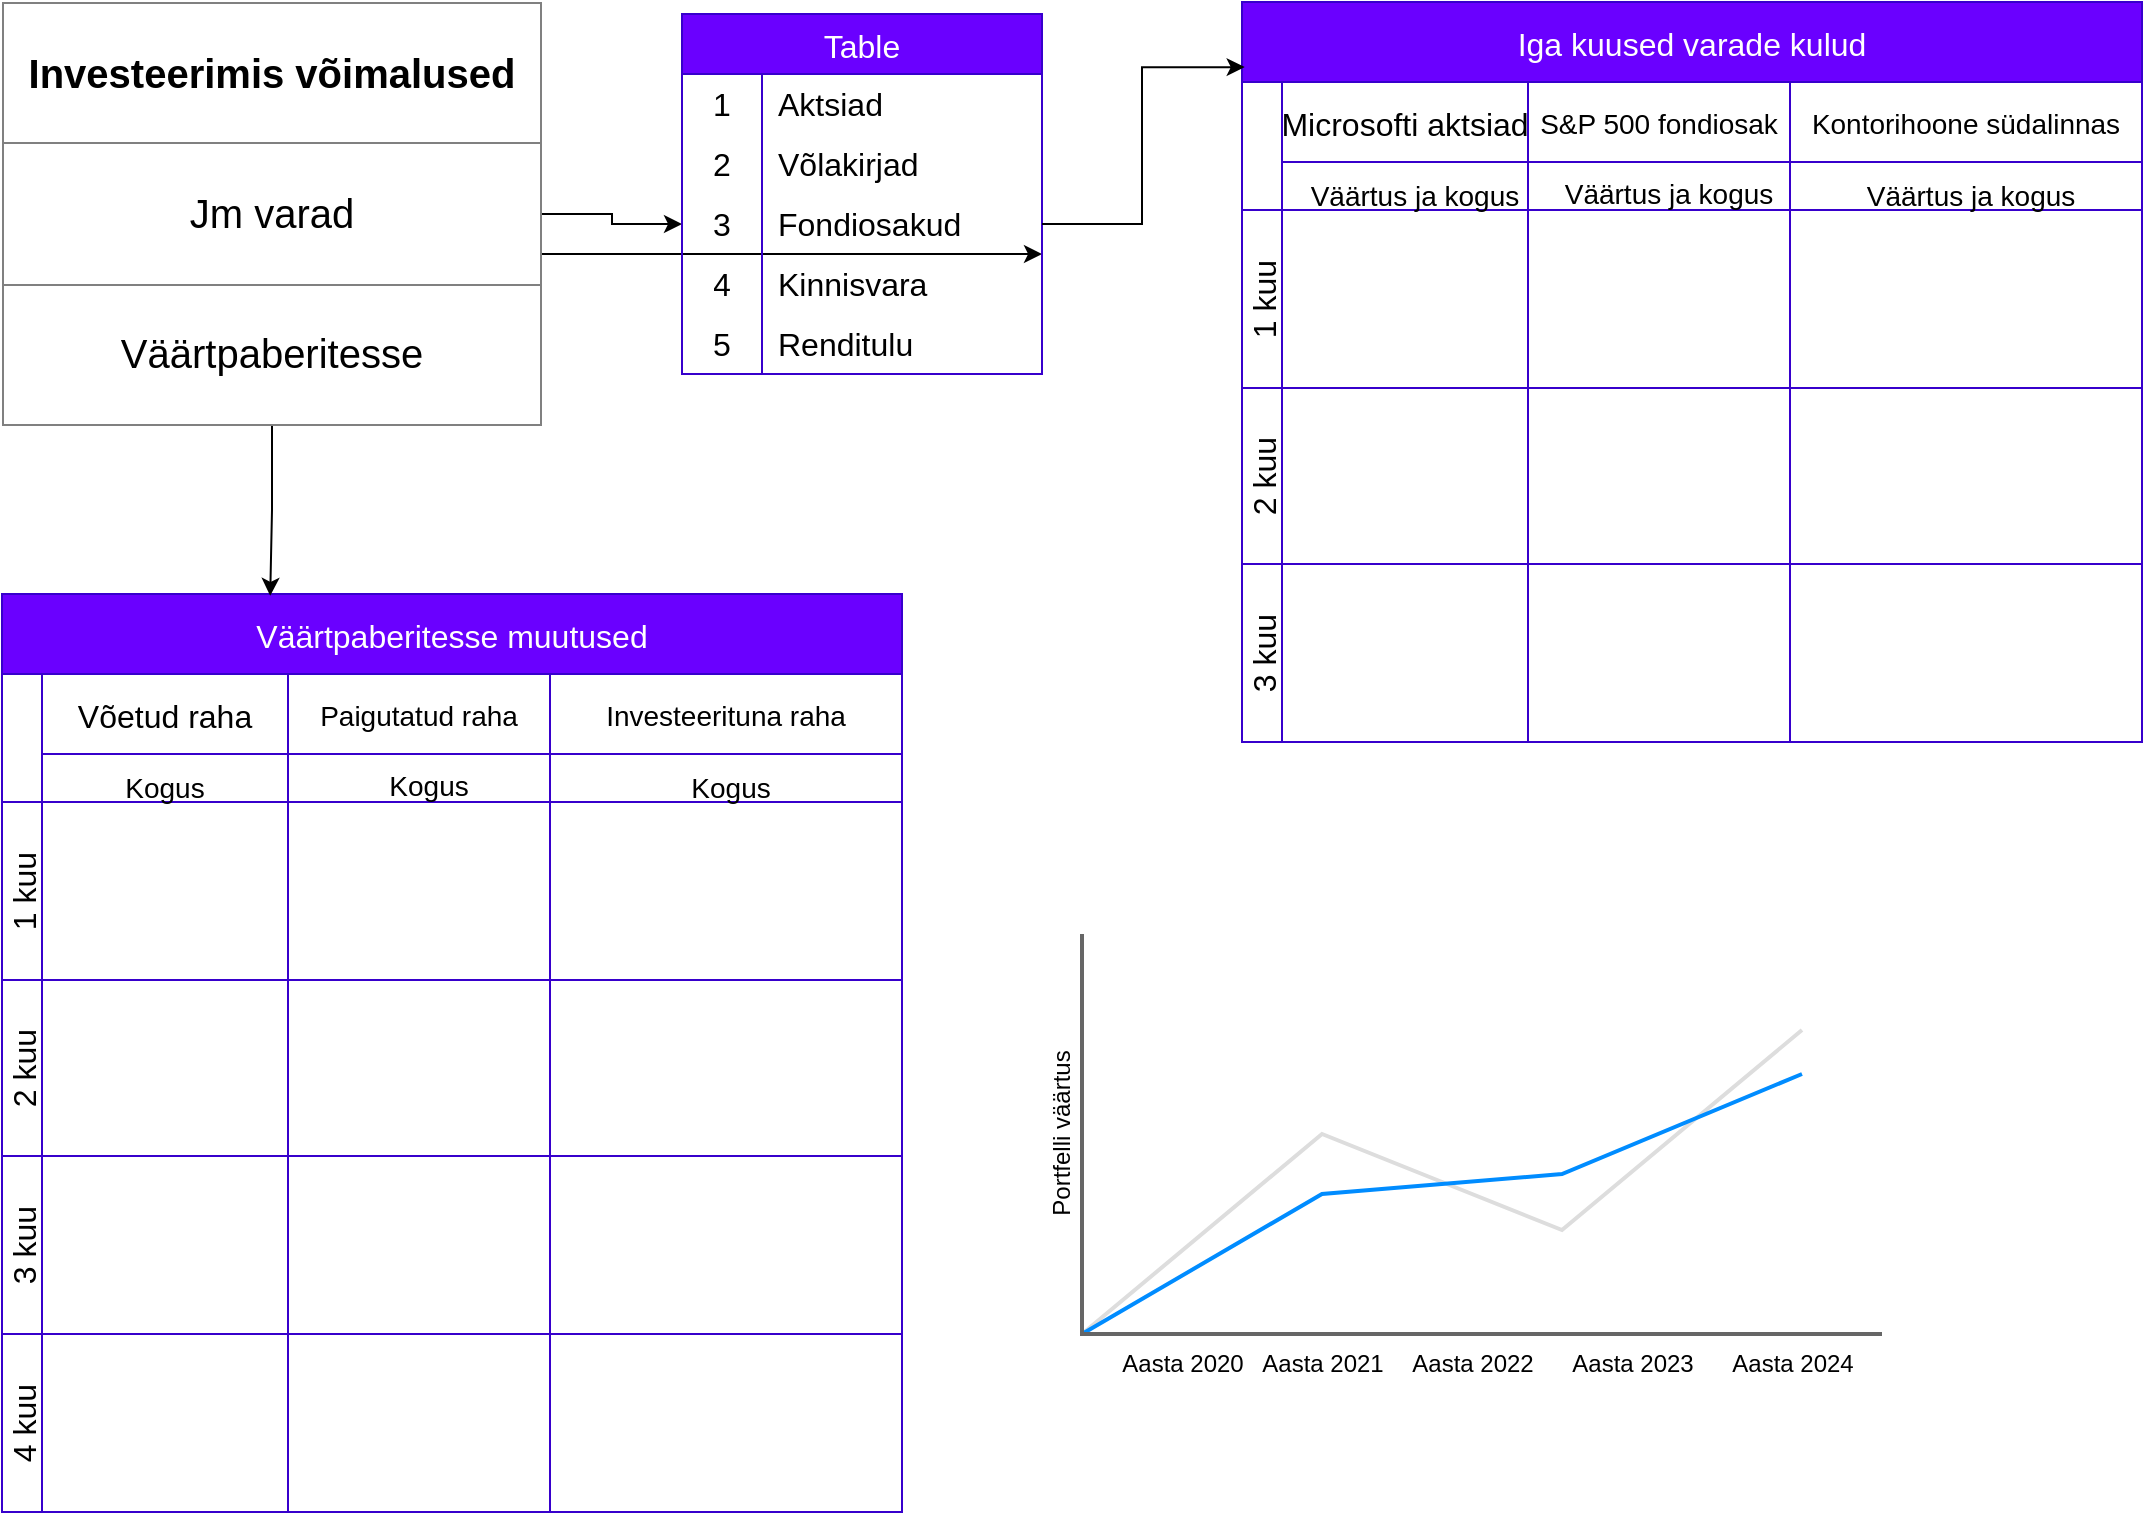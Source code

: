 <mxfile version="28.2.5">
  <diagram name="Leht-1" id="O5IGBOJLT5aCZonxw6p2">
    <mxGraphModel dx="1303" dy="823" grid="1" gridSize="10" guides="1" tooltips="1" connect="1" arrows="1" fold="1" page="1" pageScale="1" pageWidth="827" pageHeight="1169" math="0" shadow="0">
      <root>
        <mxCell id="0" />
        <mxCell id="1" parent="0" />
        <mxCell id="ILtdrP85_5-fsnCXG0Ax-25" value="&lt;div&gt;&lt;br&gt;&lt;/div&gt;" style="text;html=1;align=center;verticalAlign=middle;resizable=0;points=[];autosize=1;strokeColor=none;fillColor=none;" parent="1" vertex="1">
          <mxGeometry x="280" y="348" width="20" height="30" as="geometry" />
        </mxCell>
        <mxCell id="ILtdrP85_5-fsnCXG0Ax-199" value="" style="edgeStyle=orthogonalEdgeStyle;rounded=0;orthogonalLoop=1;jettySize=auto;html=1;" parent="1" source="ILtdrP85_5-fsnCXG0Ax-99" target="ILtdrP85_5-fsnCXG0Ax-198" edge="1">
          <mxGeometry relative="1" as="geometry" />
        </mxCell>
        <mxCell id="ILtdrP85_5-fsnCXG0Ax-224" style="edgeStyle=orthogonalEdgeStyle;rounded=0;orthogonalLoop=1;jettySize=auto;html=1;exitX=1;exitY=0.5;exitDx=0;exitDy=0;" parent="1" source="ILtdrP85_5-fsnCXG0Ax-99" target="ILtdrP85_5-fsnCXG0Ax-141" edge="1">
          <mxGeometry relative="1" as="geometry" />
        </mxCell>
        <mxCell id="ILtdrP85_5-fsnCXG0Ax-99" value="&lt;table border=&quot;1&quot; width=&quot;100%&quot; height=&quot;100%&quot; cellpadding=&quot;4&quot; style=&quot;width:100%;height:100%;border-collapse:collapse;&quot;&gt;&lt;tbody&gt;&lt;tr&gt;&lt;th align=&quot;center&quot;&gt;&lt;font style=&quot;font-size: 20px;&quot;&gt;Investeerimis võimalused&lt;/font&gt;&lt;/th&gt;&lt;/tr&gt;&lt;tr&gt;&lt;td align=&quot;center&quot;&gt;&lt;font style=&quot;font-size: 20px;&quot;&gt;Jm varad&lt;/font&gt;&lt;/td&gt;&lt;/tr&gt;&lt;tr&gt;&lt;td align=&quot;center&quot;&gt;&lt;span style=&quot;font-size: 20px;&quot;&gt;Väärtpaberitesse&lt;/span&gt;&lt;/td&gt;&lt;/tr&gt;&lt;/tbody&gt;&lt;/table&gt;" style="text;html=1;whiteSpace=wrap;strokeColor=none;fillColor=none;overflow=fill;" parent="1" vertex="1">
          <mxGeometry x="60" y="74" width="270" height="212" as="geometry" />
        </mxCell>
        <mxCell id="ILtdrP85_5-fsnCXG0Ax-116" value="Table" style="shape=table;startSize=30;container=1;collapsible=0;childLayout=tableLayout;fixedRows=1;rowLines=0;fontStyle=0;strokeColor=#3700CC;fontSize=16;fillColor=#6a00ff;fontColor=#ffffff;" parent="1" vertex="1">
          <mxGeometry x="400" y="80" width="180" height="180" as="geometry" />
        </mxCell>
        <mxCell id="ILtdrP85_5-fsnCXG0Ax-117" value="" style="shape=tableRow;horizontal=0;startSize=0;swimlaneHead=0;swimlaneBody=0;top=0;left=0;bottom=0;right=0;collapsible=0;dropTarget=0;fillColor=none;points=[[0,0.5],[1,0.5]];portConstraint=eastwest;strokeColor=inherit;fontSize=16;" parent="ILtdrP85_5-fsnCXG0Ax-116" vertex="1">
          <mxGeometry y="30" width="180" height="30" as="geometry" />
        </mxCell>
        <mxCell id="ILtdrP85_5-fsnCXG0Ax-118" value="1" style="shape=partialRectangle;html=1;whiteSpace=wrap;connectable=0;fillColor=none;top=0;left=0;bottom=0;right=0;overflow=hidden;pointerEvents=1;strokeColor=inherit;fontSize=16;" parent="ILtdrP85_5-fsnCXG0Ax-117" vertex="1">
          <mxGeometry width="40" height="30" as="geometry">
            <mxRectangle width="40" height="30" as="alternateBounds" />
          </mxGeometry>
        </mxCell>
        <mxCell id="ILtdrP85_5-fsnCXG0Ax-119" value="&lt;span style=&quot;text-align: center;&quot;&gt;Aktsiad&lt;/span&gt;" style="shape=partialRectangle;html=1;whiteSpace=wrap;connectable=0;fillColor=none;top=0;left=0;bottom=0;right=0;align=left;spacingLeft=6;overflow=hidden;strokeColor=inherit;fontSize=16;" parent="ILtdrP85_5-fsnCXG0Ax-117" vertex="1">
          <mxGeometry x="40" width="140" height="30" as="geometry">
            <mxRectangle width="140" height="30" as="alternateBounds" />
          </mxGeometry>
        </mxCell>
        <mxCell id="ILtdrP85_5-fsnCXG0Ax-120" value="" style="shape=tableRow;horizontal=0;startSize=0;swimlaneHead=0;swimlaneBody=0;top=0;left=0;bottom=0;right=0;collapsible=0;dropTarget=0;fillColor=none;points=[[0,0.5],[1,0.5]];portConstraint=eastwest;strokeColor=inherit;fontSize=16;" parent="ILtdrP85_5-fsnCXG0Ax-116" vertex="1">
          <mxGeometry y="60" width="180" height="30" as="geometry" />
        </mxCell>
        <mxCell id="ILtdrP85_5-fsnCXG0Ax-121" value="2" style="shape=partialRectangle;html=1;whiteSpace=wrap;connectable=0;fillColor=none;top=0;left=0;bottom=0;right=0;overflow=hidden;strokeColor=inherit;fontSize=16;" parent="ILtdrP85_5-fsnCXG0Ax-120" vertex="1">
          <mxGeometry width="40" height="30" as="geometry">
            <mxRectangle width="40" height="30" as="alternateBounds" />
          </mxGeometry>
        </mxCell>
        <mxCell id="ILtdrP85_5-fsnCXG0Ax-122" value="&lt;span style=&quot;text-align: center;&quot;&gt;Võlakirjad&lt;/span&gt;" style="shape=partialRectangle;html=1;whiteSpace=wrap;connectable=0;fillColor=none;top=0;left=0;bottom=0;right=0;align=left;spacingLeft=6;overflow=hidden;strokeColor=inherit;fontSize=16;" parent="ILtdrP85_5-fsnCXG0Ax-120" vertex="1">
          <mxGeometry x="40" width="140" height="30" as="geometry">
            <mxRectangle width="140" height="30" as="alternateBounds" />
          </mxGeometry>
        </mxCell>
        <mxCell id="ILtdrP85_5-fsnCXG0Ax-141" value="" style="shape=tableRow;horizontal=0;startSize=0;swimlaneHead=0;swimlaneBody=0;top=0;left=0;bottom=0;right=0;collapsible=0;dropTarget=0;fillColor=none;points=[[0,0.5],[1,0.5]];portConstraint=eastwest;strokeColor=inherit;fontSize=16;" parent="ILtdrP85_5-fsnCXG0Ax-116" vertex="1">
          <mxGeometry y="90" width="180" height="30" as="geometry" />
        </mxCell>
        <mxCell id="ILtdrP85_5-fsnCXG0Ax-142" value="3" style="shape=partialRectangle;html=1;whiteSpace=wrap;connectable=0;fillColor=none;top=0;left=0;bottom=0;right=0;overflow=hidden;strokeColor=inherit;fontSize=16;" parent="ILtdrP85_5-fsnCXG0Ax-141" vertex="1">
          <mxGeometry width="40" height="30" as="geometry">
            <mxRectangle width="40" height="30" as="alternateBounds" />
          </mxGeometry>
        </mxCell>
        <mxCell id="ILtdrP85_5-fsnCXG0Ax-143" value="&lt;span style=&quot;text-align: center;&quot;&gt;Fondiosakud&lt;/span&gt;" style="shape=partialRectangle;html=1;whiteSpace=wrap;connectable=0;fillColor=none;top=0;left=0;bottom=0;right=0;align=left;spacingLeft=6;overflow=hidden;strokeColor=inherit;fontSize=16;" parent="ILtdrP85_5-fsnCXG0Ax-141" vertex="1">
          <mxGeometry x="40" width="140" height="30" as="geometry">
            <mxRectangle width="140" height="30" as="alternateBounds" />
          </mxGeometry>
        </mxCell>
        <mxCell id="ILtdrP85_5-fsnCXG0Ax-144" value="" style="shape=tableRow;horizontal=0;startSize=0;swimlaneHead=0;swimlaneBody=0;top=0;left=0;bottom=0;right=0;collapsible=0;dropTarget=0;fillColor=none;points=[[0,0.5],[1,0.5]];portConstraint=eastwest;strokeColor=inherit;fontSize=16;" parent="ILtdrP85_5-fsnCXG0Ax-116" vertex="1">
          <mxGeometry y="120" width="180" height="30" as="geometry" />
        </mxCell>
        <mxCell id="ILtdrP85_5-fsnCXG0Ax-145" value="4" style="shape=partialRectangle;html=1;whiteSpace=wrap;connectable=0;fillColor=none;top=0;left=0;bottom=0;right=0;overflow=hidden;strokeColor=inherit;fontSize=16;" parent="ILtdrP85_5-fsnCXG0Ax-144" vertex="1">
          <mxGeometry width="40" height="30" as="geometry">
            <mxRectangle width="40" height="30" as="alternateBounds" />
          </mxGeometry>
        </mxCell>
        <mxCell id="ILtdrP85_5-fsnCXG0Ax-146" value="&lt;span style=&quot;text-align: center;&quot;&gt;Kinnisvara&lt;/span&gt;" style="shape=partialRectangle;html=1;whiteSpace=wrap;connectable=0;fillColor=none;top=0;left=0;bottom=0;right=0;align=left;spacingLeft=6;overflow=hidden;strokeColor=inherit;fontSize=16;" parent="ILtdrP85_5-fsnCXG0Ax-144" vertex="1">
          <mxGeometry x="40" width="140" height="30" as="geometry">
            <mxRectangle width="140" height="30" as="alternateBounds" />
          </mxGeometry>
        </mxCell>
        <mxCell id="ILtdrP85_5-fsnCXG0Ax-198" value="" style="shape=singleArrow;whiteSpace=wrap;html=1;arrowWidth=0.4;arrowSize=0.4;" parent="ILtdrP85_5-fsnCXG0Ax-144" vertex="1">
          <mxGeometry x="180" height="30" as="geometry">
            <mxRectangle width="NaN" height="30" as="alternateBounds" />
          </mxGeometry>
        </mxCell>
        <mxCell id="ILtdrP85_5-fsnCXG0Ax-123" value="" style="shape=tableRow;horizontal=0;startSize=0;swimlaneHead=0;swimlaneBody=0;top=0;left=0;bottom=0;right=0;collapsible=0;dropTarget=0;fillColor=none;points=[[0,0.5],[1,0.5]];portConstraint=eastwest;strokeColor=inherit;fontSize=16;" parent="ILtdrP85_5-fsnCXG0Ax-116" vertex="1">
          <mxGeometry y="150" width="180" height="30" as="geometry" />
        </mxCell>
        <mxCell id="ILtdrP85_5-fsnCXG0Ax-124" value="5" style="shape=partialRectangle;html=1;whiteSpace=wrap;connectable=0;fillColor=none;top=0;left=0;bottom=0;right=0;overflow=hidden;strokeColor=inherit;fontSize=16;" parent="ILtdrP85_5-fsnCXG0Ax-123" vertex="1">
          <mxGeometry width="40" height="30" as="geometry">
            <mxRectangle width="40" height="30" as="alternateBounds" />
          </mxGeometry>
        </mxCell>
        <mxCell id="ILtdrP85_5-fsnCXG0Ax-125" value="&lt;span style=&quot;text-align: center;&quot;&gt;Renditulu&lt;/span&gt;" style="shape=partialRectangle;html=1;whiteSpace=wrap;connectable=0;fillColor=none;top=0;left=0;bottom=0;right=0;align=left;spacingLeft=6;overflow=hidden;strokeColor=inherit;fontSize=16;" parent="ILtdrP85_5-fsnCXG0Ax-123" vertex="1">
          <mxGeometry x="40" width="140" height="30" as="geometry">
            <mxRectangle width="140" height="30" as="alternateBounds" />
          </mxGeometry>
        </mxCell>
        <mxCell id="ILtdrP85_5-fsnCXG0Ax-174" value="Iga kuused varade kulud" style="shape=table;childLayout=tableLayout;startSize=40;collapsible=0;recursiveResize=0;expand=0;fontSize=16;fillColor=#6a00ff;fontColor=#ffffff;strokeColor=#3700CC;" parent="1" vertex="1">
          <mxGeometry x="680" y="74" width="450" height="370" as="geometry" />
        </mxCell>
        <mxCell id="ILtdrP85_5-fsnCXG0Ax-175" value="" style="shape=tableRow;horizontal=0;swimlaneHead=0;swimlaneBody=0;top=0;left=0;strokeColor=inherit;bottom=0;right=0;dropTarget=0;fontStyle=0;fillColor=none;points=[[0,0.5],[1,0.5]];portConstraint=eastwest;startSize=20;collapsible=0;recursiveResize=0;expand=0;fontSize=16;" parent="ILtdrP85_5-fsnCXG0Ax-174" vertex="1">
          <mxGeometry y="40" width="450" height="64" as="geometry" />
        </mxCell>
        <mxCell id="ILtdrP85_5-fsnCXG0Ax-176" value="Microsofti aktsiad" style="swimlane;swimlaneHead=0;swimlaneBody=0;fontStyle=0;strokeColor=inherit;connectable=0;fillColor=none;startSize=40;collapsible=0;recursiveResize=0;expand=0;fontSize=16;" parent="ILtdrP85_5-fsnCXG0Ax-175" vertex="1">
          <mxGeometry x="20" width="123" height="64" as="geometry">
            <mxRectangle width="123" height="64" as="alternateBounds" />
          </mxGeometry>
        </mxCell>
        <mxCell id="ILtdrP85_5-fsnCXG0Ax-67" value="&lt;font style=&quot;font-size: 14px;&quot;&gt;Väärtus ja kogus&lt;/font&gt;" style="shape=partialRectangle;html=1;whiteSpace=wrap;connectable=0;strokeColor=inherit;overflow=hidden;fillColor=none;top=0;left=0;bottom=0;right=0;pointerEvents=1;fontSize=16;" parent="ILtdrP85_5-fsnCXG0Ax-176" vertex="1">
          <mxGeometry x="5" y="30" width="123" height="51" as="geometry">
            <mxRectangle width="123" height="133" as="alternateBounds" />
          </mxGeometry>
        </mxCell>
        <mxCell id="ILtdrP85_5-fsnCXG0Ax-177" value="S&amp;P 500 fondiosak" style="swimlane;swimlaneHead=0;swimlaneBody=0;fontStyle=0;strokeColor=inherit;connectable=0;fillColor=none;startSize=40;collapsible=0;recursiveResize=0;expand=0;fontSize=14;" parent="ILtdrP85_5-fsnCXG0Ax-175" vertex="1">
          <mxGeometry x="143" width="131" height="64" as="geometry">
            <mxRectangle width="131" height="64" as="alternateBounds" />
          </mxGeometry>
        </mxCell>
        <mxCell id="ILtdrP85_5-fsnCXG0Ax-195" value="&lt;font style=&quot;font-size: 14px;&quot;&gt;Väärtus ja kogus&lt;/font&gt;" style="text;html=1;align=center;verticalAlign=middle;resizable=0;points=[];autosize=1;strokeColor=none;fillColor=none;" parent="ILtdrP85_5-fsnCXG0Ax-177" vertex="1">
          <mxGeometry x="5" y="40.5" width="130" height="30" as="geometry" />
        </mxCell>
        <mxCell id="ILtdrP85_5-fsnCXG0Ax-178" value="Kontorihoone südalinnas" style="swimlane;swimlaneHead=0;swimlaneBody=0;fontStyle=0;strokeColor=inherit;connectable=0;fillColor=none;startSize=40;collapsible=0;recursiveResize=0;expand=0;fontSize=14;" parent="ILtdrP85_5-fsnCXG0Ax-175" vertex="1">
          <mxGeometry x="274" width="176" height="64" as="geometry">
            <mxRectangle width="176" height="64" as="alternateBounds" />
          </mxGeometry>
        </mxCell>
        <mxCell id="ILtdrP85_5-fsnCXG0Ax-196" value="&lt;font style=&quot;font-size: 14px;&quot;&gt;Väärtus ja kogus&lt;/font&gt;" style="text;html=1;align=center;verticalAlign=middle;resizable=0;points=[];autosize=1;strokeColor=none;fillColor=none;fontSize=15;" parent="ILtdrP85_5-fsnCXG0Ax-178" vertex="1">
          <mxGeometry x="25" y="40.5" width="130" height="30" as="geometry" />
        </mxCell>
        <mxCell id="ILtdrP85_5-fsnCXG0Ax-179" value="1 kuu" style="shape=tableRow;horizontal=0;swimlaneHead=0;swimlaneBody=0;top=0;left=0;strokeColor=inherit;bottom=0;right=0;dropTarget=0;fontStyle=0;fillColor=none;points=[[0,0.5],[1,0.5]];portConstraint=eastwest;startSize=20;collapsible=0;recursiveResize=0;expand=0;fontSize=16;" parent="ILtdrP85_5-fsnCXG0Ax-174" vertex="1">
          <mxGeometry y="104" width="450" height="89" as="geometry" />
        </mxCell>
        <mxCell id="ILtdrP85_5-fsnCXG0Ax-180" value="" style="swimlane;swimlaneHead=0;swimlaneBody=0;fontStyle=0;connectable=0;strokeColor=inherit;fillColor=none;startSize=0;collapsible=0;recursiveResize=0;expand=0;fontSize=16;" parent="ILtdrP85_5-fsnCXG0Ax-179" vertex="1">
          <mxGeometry x="20" width="123" height="89" as="geometry">
            <mxRectangle width="123" height="89" as="alternateBounds" />
          </mxGeometry>
        </mxCell>
        <mxCell id="ILtdrP85_5-fsnCXG0Ax-181" value="" style="swimlane;swimlaneHead=0;swimlaneBody=0;fontStyle=0;connectable=0;strokeColor=inherit;fillColor=none;startSize=0;collapsible=0;recursiveResize=0;expand=0;fontSize=16;" parent="ILtdrP85_5-fsnCXG0Ax-179" vertex="1">
          <mxGeometry x="143" width="131" height="89" as="geometry">
            <mxRectangle width="131" height="89" as="alternateBounds" />
          </mxGeometry>
        </mxCell>
        <mxCell id="ILtdrP85_5-fsnCXG0Ax-182" value="" style="swimlane;swimlaneHead=0;swimlaneBody=0;fontStyle=0;connectable=0;strokeColor=inherit;fillColor=none;startSize=0;collapsible=0;recursiveResize=0;expand=0;fontSize=16;" parent="ILtdrP85_5-fsnCXG0Ax-179" vertex="1">
          <mxGeometry x="274" width="176" height="89" as="geometry">
            <mxRectangle width="176" height="89" as="alternateBounds" />
          </mxGeometry>
        </mxCell>
        <mxCell id="ILtdrP85_5-fsnCXG0Ax-191" value="2 kuu" style="shape=tableRow;horizontal=0;swimlaneHead=0;swimlaneBody=0;top=0;left=0;strokeColor=inherit;bottom=0;right=0;dropTarget=0;fontStyle=0;fillColor=none;points=[[0,0.5],[1,0.5]];portConstraint=eastwest;startSize=20;collapsible=0;recursiveResize=0;expand=0;fontSize=16;" parent="ILtdrP85_5-fsnCXG0Ax-174" vertex="1">
          <mxGeometry y="193" width="450" height="88" as="geometry" />
        </mxCell>
        <mxCell id="ILtdrP85_5-fsnCXG0Ax-192" value="" style="swimlane;swimlaneHead=0;swimlaneBody=0;fontStyle=0;connectable=0;strokeColor=inherit;fillColor=none;startSize=0;collapsible=0;recursiveResize=0;expand=0;fontSize=16;" parent="ILtdrP85_5-fsnCXG0Ax-191" vertex="1">
          <mxGeometry x="20" width="123" height="88" as="geometry">
            <mxRectangle width="123" height="88" as="alternateBounds" />
          </mxGeometry>
        </mxCell>
        <mxCell id="ILtdrP85_5-fsnCXG0Ax-193" value="" style="swimlane;swimlaneHead=0;swimlaneBody=0;fontStyle=0;connectable=0;strokeColor=inherit;fillColor=none;startSize=0;collapsible=0;recursiveResize=0;expand=0;fontSize=16;" parent="ILtdrP85_5-fsnCXG0Ax-191" vertex="1">
          <mxGeometry x="143" width="131" height="88" as="geometry">
            <mxRectangle width="131" height="88" as="alternateBounds" />
          </mxGeometry>
        </mxCell>
        <mxCell id="ILtdrP85_5-fsnCXG0Ax-194" value="" style="swimlane;swimlaneHead=0;swimlaneBody=0;fontStyle=0;connectable=0;strokeColor=inherit;fillColor=none;startSize=0;collapsible=0;recursiveResize=0;expand=0;fontSize=16;" parent="ILtdrP85_5-fsnCXG0Ax-191" vertex="1">
          <mxGeometry x="274" width="176" height="88" as="geometry">
            <mxRectangle width="176" height="88" as="alternateBounds" />
          </mxGeometry>
        </mxCell>
        <mxCell id="ILtdrP85_5-fsnCXG0Ax-183" value="3 kuu" style="shape=tableRow;horizontal=0;swimlaneHead=0;swimlaneBody=0;top=0;left=0;strokeColor=inherit;bottom=0;right=0;dropTarget=0;fontStyle=0;fillColor=none;points=[[0,0.5],[1,0.5]];portConstraint=eastwest;startSize=20;collapsible=0;recursiveResize=0;expand=0;fontSize=16;" parent="ILtdrP85_5-fsnCXG0Ax-174" vertex="1">
          <mxGeometry y="281" width="450" height="89" as="geometry" />
        </mxCell>
        <mxCell id="ILtdrP85_5-fsnCXG0Ax-184" value="" style="swimlane;swimlaneHead=0;swimlaneBody=0;fontStyle=0;connectable=0;strokeColor=inherit;fillColor=none;startSize=0;collapsible=0;recursiveResize=0;expand=0;fontSize=16;" parent="ILtdrP85_5-fsnCXG0Ax-183" vertex="1">
          <mxGeometry x="20" width="123" height="89" as="geometry">
            <mxRectangle width="123" height="89" as="alternateBounds" />
          </mxGeometry>
        </mxCell>
        <mxCell id="ILtdrP85_5-fsnCXG0Ax-185" value="" style="swimlane;swimlaneHead=0;swimlaneBody=0;fontStyle=0;connectable=0;strokeColor=inherit;fillColor=none;startSize=0;collapsible=0;recursiveResize=0;expand=0;fontSize=16;" parent="ILtdrP85_5-fsnCXG0Ax-183" vertex="1">
          <mxGeometry x="143" width="131" height="89" as="geometry">
            <mxRectangle width="131" height="89" as="alternateBounds" />
          </mxGeometry>
        </mxCell>
        <mxCell id="ILtdrP85_5-fsnCXG0Ax-186" value="" style="swimlane;swimlaneHead=0;swimlaneBody=0;fontStyle=0;connectable=0;strokeColor=inherit;fillColor=none;startSize=0;collapsible=0;recursiveResize=0;expand=0;fontSize=16;" parent="ILtdrP85_5-fsnCXG0Ax-183" vertex="1">
          <mxGeometry x="274" width="176" height="89" as="geometry">
            <mxRectangle width="176" height="89" as="alternateBounds" />
          </mxGeometry>
        </mxCell>
        <mxCell id="ILtdrP85_5-fsnCXG0Ax-201" style="edgeStyle=orthogonalEdgeStyle;rounded=0;orthogonalLoop=1;jettySize=auto;html=1;entryX=0.003;entryY=0.088;entryDx=0;entryDy=0;entryPerimeter=0;" parent="1" source="ILtdrP85_5-fsnCXG0Ax-141" target="ILtdrP85_5-fsnCXG0Ax-174" edge="1">
          <mxGeometry relative="1" as="geometry" />
        </mxCell>
        <mxCell id="ILtdrP85_5-fsnCXG0Ax-225" value="Väärtpaberitesse muutused" style="shape=table;childLayout=tableLayout;startSize=40;collapsible=0;recursiveResize=0;expand=0;fontSize=16;fillColor=#6a00ff;fontColor=#ffffff;strokeColor=#3700CC;" parent="1" vertex="1">
          <mxGeometry x="60" y="370" width="450" height="459" as="geometry" />
        </mxCell>
        <mxCell id="ILtdrP85_5-fsnCXG0Ax-226" value="" style="shape=tableRow;horizontal=0;swimlaneHead=0;swimlaneBody=0;top=0;left=0;strokeColor=inherit;bottom=0;right=0;dropTarget=0;fontStyle=0;fillColor=none;points=[[0,0.5],[1,0.5]];portConstraint=eastwest;startSize=20;collapsible=0;recursiveResize=0;expand=0;fontSize=16;" parent="ILtdrP85_5-fsnCXG0Ax-225" vertex="1">
          <mxGeometry y="40" width="450" height="64" as="geometry" />
        </mxCell>
        <mxCell id="ILtdrP85_5-fsnCXG0Ax-227" value="Võetud raha" style="swimlane;swimlaneHead=0;swimlaneBody=0;fontStyle=0;strokeColor=inherit;connectable=0;fillColor=none;startSize=40;collapsible=0;recursiveResize=0;expand=0;fontSize=16;" parent="ILtdrP85_5-fsnCXG0Ax-226" vertex="1">
          <mxGeometry x="20" width="123" height="64" as="geometry">
            <mxRectangle width="123" height="64" as="alternateBounds" />
          </mxGeometry>
        </mxCell>
        <mxCell id="ILtdrP85_5-fsnCXG0Ax-228" value="&lt;span style=&quot;font-size: 14px; text-wrap-mode: nowrap;&quot;&gt;Kogus&lt;/span&gt;" style="shape=partialRectangle;html=1;whiteSpace=wrap;connectable=0;strokeColor=inherit;overflow=hidden;fillColor=none;top=0;left=0;bottom=0;right=0;pointerEvents=1;fontSize=16;" parent="ILtdrP85_5-fsnCXG0Ax-227" vertex="1">
          <mxGeometry y="30" width="123" height="51" as="geometry">
            <mxRectangle width="123" height="133" as="alternateBounds" />
          </mxGeometry>
        </mxCell>
        <mxCell id="ILtdrP85_5-fsnCXG0Ax-229" value="Paigutatud raha" style="swimlane;swimlaneHead=0;swimlaneBody=0;fontStyle=0;strokeColor=inherit;connectable=0;fillColor=none;startSize=40;collapsible=0;recursiveResize=0;expand=0;fontSize=14;" parent="ILtdrP85_5-fsnCXG0Ax-226" vertex="1">
          <mxGeometry x="143" width="131" height="64" as="geometry">
            <mxRectangle width="131" height="64" as="alternateBounds" />
          </mxGeometry>
        </mxCell>
        <mxCell id="ILtdrP85_5-fsnCXG0Ax-230" value="&lt;span style=&quot;font-size: 14px;&quot;&gt;Kogus&lt;/span&gt;" style="text;html=1;align=center;verticalAlign=middle;resizable=0;points=[];autosize=1;strokeColor=none;fillColor=none;" parent="ILtdrP85_5-fsnCXG0Ax-229" vertex="1">
          <mxGeometry x="40" y="40.5" width="60" height="30" as="geometry" />
        </mxCell>
        <mxCell id="ILtdrP85_5-fsnCXG0Ax-231" value="Investeerituna raha" style="swimlane;swimlaneHead=0;swimlaneBody=0;fontStyle=0;strokeColor=inherit;connectable=0;fillColor=none;startSize=40;collapsible=0;recursiveResize=0;expand=0;fontSize=14;" parent="ILtdrP85_5-fsnCXG0Ax-226" vertex="1">
          <mxGeometry x="274" width="176" height="64" as="geometry">
            <mxRectangle width="176" height="64" as="alternateBounds" />
          </mxGeometry>
        </mxCell>
        <mxCell id="ILtdrP85_5-fsnCXG0Ax-232" value="&lt;font style=&quot;font-size: 14px;&quot;&gt;Kogus&lt;/font&gt;" style="text;html=1;align=center;verticalAlign=middle;resizable=0;points=[];autosize=1;strokeColor=none;fillColor=none;fontSize=15;" parent="ILtdrP85_5-fsnCXG0Ax-231" vertex="1">
          <mxGeometry x="60" y="40.5" width="60" height="30" as="geometry" />
        </mxCell>
        <mxCell id="ILtdrP85_5-fsnCXG0Ax-233" value="1 kuu" style="shape=tableRow;horizontal=0;swimlaneHead=0;swimlaneBody=0;top=0;left=0;strokeColor=inherit;bottom=0;right=0;dropTarget=0;fontStyle=0;fillColor=none;points=[[0,0.5],[1,0.5]];portConstraint=eastwest;startSize=20;collapsible=0;recursiveResize=0;expand=0;fontSize=16;" parent="ILtdrP85_5-fsnCXG0Ax-225" vertex="1">
          <mxGeometry y="104" width="450" height="89" as="geometry" />
        </mxCell>
        <mxCell id="ILtdrP85_5-fsnCXG0Ax-234" value="" style="swimlane;swimlaneHead=0;swimlaneBody=0;fontStyle=0;connectable=0;strokeColor=inherit;fillColor=none;startSize=0;collapsible=0;recursiveResize=0;expand=0;fontSize=16;" parent="ILtdrP85_5-fsnCXG0Ax-233" vertex="1">
          <mxGeometry x="20" width="123" height="89" as="geometry">
            <mxRectangle width="123" height="89" as="alternateBounds" />
          </mxGeometry>
        </mxCell>
        <mxCell id="ILtdrP85_5-fsnCXG0Ax-235" value="" style="swimlane;swimlaneHead=0;swimlaneBody=0;fontStyle=0;connectable=0;strokeColor=inherit;fillColor=none;startSize=0;collapsible=0;recursiveResize=0;expand=0;fontSize=16;" parent="ILtdrP85_5-fsnCXG0Ax-233" vertex="1">
          <mxGeometry x="143" width="131" height="89" as="geometry">
            <mxRectangle width="131" height="89" as="alternateBounds" />
          </mxGeometry>
        </mxCell>
        <mxCell id="ILtdrP85_5-fsnCXG0Ax-236" value="" style="swimlane;swimlaneHead=0;swimlaneBody=0;fontStyle=0;connectable=0;strokeColor=inherit;fillColor=none;startSize=0;collapsible=0;recursiveResize=0;expand=0;fontSize=16;" parent="ILtdrP85_5-fsnCXG0Ax-233" vertex="1">
          <mxGeometry x="274" width="176" height="89" as="geometry">
            <mxRectangle width="176" height="89" as="alternateBounds" />
          </mxGeometry>
        </mxCell>
        <mxCell id="ILtdrP85_5-fsnCXG0Ax-237" value="2 kuu" style="shape=tableRow;horizontal=0;swimlaneHead=0;swimlaneBody=0;top=0;left=0;strokeColor=inherit;bottom=0;right=0;dropTarget=0;fontStyle=0;fillColor=none;points=[[0,0.5],[1,0.5]];portConstraint=eastwest;startSize=20;collapsible=0;recursiveResize=0;expand=0;fontSize=16;" parent="ILtdrP85_5-fsnCXG0Ax-225" vertex="1">
          <mxGeometry y="193" width="450" height="88" as="geometry" />
        </mxCell>
        <mxCell id="ILtdrP85_5-fsnCXG0Ax-238" value="" style="swimlane;swimlaneHead=0;swimlaneBody=0;fontStyle=0;connectable=0;strokeColor=inherit;fillColor=none;startSize=0;collapsible=0;recursiveResize=0;expand=0;fontSize=16;" parent="ILtdrP85_5-fsnCXG0Ax-237" vertex="1">
          <mxGeometry x="20" width="123" height="88" as="geometry">
            <mxRectangle width="123" height="88" as="alternateBounds" />
          </mxGeometry>
        </mxCell>
        <mxCell id="ILtdrP85_5-fsnCXG0Ax-239" value="" style="swimlane;swimlaneHead=0;swimlaneBody=0;fontStyle=0;connectable=0;strokeColor=inherit;fillColor=none;startSize=0;collapsible=0;recursiveResize=0;expand=0;fontSize=16;" parent="ILtdrP85_5-fsnCXG0Ax-237" vertex="1">
          <mxGeometry x="143" width="131" height="88" as="geometry">
            <mxRectangle width="131" height="88" as="alternateBounds" />
          </mxGeometry>
        </mxCell>
        <mxCell id="ILtdrP85_5-fsnCXG0Ax-240" value="" style="swimlane;swimlaneHead=0;swimlaneBody=0;fontStyle=0;connectable=0;strokeColor=inherit;fillColor=none;startSize=0;collapsible=0;recursiveResize=0;expand=0;fontSize=16;" parent="ILtdrP85_5-fsnCXG0Ax-237" vertex="1">
          <mxGeometry x="274" width="176" height="88" as="geometry">
            <mxRectangle width="176" height="88" as="alternateBounds" />
          </mxGeometry>
        </mxCell>
        <mxCell id="ILtdrP85_5-fsnCXG0Ax-241" value="3 kuu" style="shape=tableRow;horizontal=0;swimlaneHead=0;swimlaneBody=0;top=0;left=0;strokeColor=inherit;bottom=0;right=0;dropTarget=0;fontStyle=0;fillColor=none;points=[[0,0.5],[1,0.5]];portConstraint=eastwest;startSize=20;collapsible=0;recursiveResize=0;expand=0;fontSize=16;" parent="ILtdrP85_5-fsnCXG0Ax-225" vertex="1">
          <mxGeometry y="281" width="450" height="89" as="geometry" />
        </mxCell>
        <mxCell id="ILtdrP85_5-fsnCXG0Ax-242" value="" style="swimlane;swimlaneHead=0;swimlaneBody=0;fontStyle=0;connectable=0;strokeColor=inherit;fillColor=none;startSize=0;collapsible=0;recursiveResize=0;expand=0;fontSize=16;" parent="ILtdrP85_5-fsnCXG0Ax-241" vertex="1">
          <mxGeometry x="20" width="123" height="89" as="geometry">
            <mxRectangle width="123" height="89" as="alternateBounds" />
          </mxGeometry>
        </mxCell>
        <mxCell id="ILtdrP85_5-fsnCXG0Ax-243" value="" style="swimlane;swimlaneHead=0;swimlaneBody=0;fontStyle=0;connectable=0;strokeColor=inherit;fillColor=none;startSize=0;collapsible=0;recursiveResize=0;expand=0;fontSize=16;" parent="ILtdrP85_5-fsnCXG0Ax-241" vertex="1">
          <mxGeometry x="143" width="131" height="89" as="geometry">
            <mxRectangle width="131" height="89" as="alternateBounds" />
          </mxGeometry>
        </mxCell>
        <mxCell id="ILtdrP85_5-fsnCXG0Ax-244" value="" style="swimlane;swimlaneHead=0;swimlaneBody=0;fontStyle=0;connectable=0;strokeColor=inherit;fillColor=none;startSize=0;collapsible=0;recursiveResize=0;expand=0;fontSize=16;" parent="ILtdrP85_5-fsnCXG0Ax-241" vertex="1">
          <mxGeometry x="274" width="176" height="89" as="geometry">
            <mxRectangle width="176" height="89" as="alternateBounds" />
          </mxGeometry>
        </mxCell>
        <mxCell id="ILtdrP85_5-fsnCXG0Ax-269" value="4 kuu" style="shape=tableRow;horizontal=0;swimlaneHead=0;swimlaneBody=0;top=0;left=0;strokeColor=inherit;bottom=0;right=0;dropTarget=0;fontStyle=0;fillColor=none;points=[[0,0.5],[1,0.5]];portConstraint=eastwest;startSize=20;collapsible=0;recursiveResize=0;expand=0;fontSize=16;" parent="ILtdrP85_5-fsnCXG0Ax-225" vertex="1">
          <mxGeometry y="370" width="450" height="89" as="geometry" />
        </mxCell>
        <mxCell id="ILtdrP85_5-fsnCXG0Ax-270" value="" style="swimlane;swimlaneHead=0;swimlaneBody=0;fontStyle=0;connectable=0;strokeColor=inherit;fillColor=none;startSize=0;collapsible=0;recursiveResize=0;expand=0;fontSize=16;" parent="ILtdrP85_5-fsnCXG0Ax-269" vertex="1">
          <mxGeometry x="20" width="123" height="89" as="geometry">
            <mxRectangle width="123" height="89" as="alternateBounds" />
          </mxGeometry>
        </mxCell>
        <mxCell id="ILtdrP85_5-fsnCXG0Ax-271" value="" style="swimlane;swimlaneHead=0;swimlaneBody=0;fontStyle=0;connectable=0;strokeColor=inherit;fillColor=none;startSize=0;collapsible=0;recursiveResize=0;expand=0;fontSize=16;" parent="ILtdrP85_5-fsnCXG0Ax-269" vertex="1">
          <mxGeometry x="143" width="131" height="89" as="geometry">
            <mxRectangle width="131" height="89" as="alternateBounds" />
          </mxGeometry>
        </mxCell>
        <mxCell id="ILtdrP85_5-fsnCXG0Ax-272" value="" style="swimlane;swimlaneHead=0;swimlaneBody=0;fontStyle=0;connectable=0;strokeColor=inherit;fillColor=none;startSize=0;collapsible=0;recursiveResize=0;expand=0;fontSize=16;" parent="ILtdrP85_5-fsnCXG0Ax-269" vertex="1">
          <mxGeometry x="274" width="176" height="89" as="geometry">
            <mxRectangle width="176" height="89" as="alternateBounds" />
          </mxGeometry>
        </mxCell>
        <mxCell id="ILtdrP85_5-fsnCXG0Ax-255" style="edgeStyle=orthogonalEdgeStyle;rounded=0;orthogonalLoop=1;jettySize=auto;html=1;exitX=0.5;exitY=1;exitDx=0;exitDy=0;entryX=0.298;entryY=0.002;entryDx=0;entryDy=0;entryPerimeter=0;" parent="1" source="ILtdrP85_5-fsnCXG0Ax-99" target="ILtdrP85_5-fsnCXG0Ax-225" edge="1">
          <mxGeometry relative="1" as="geometry" />
        </mxCell>
        <mxCell id="ILtdrP85_5-fsnCXG0Ax-281" value="" style="verticalLabelPosition=bottom;shadow=0;dashed=0;align=center;html=1;verticalAlign=top;strokeWidth=1;shape=mxgraph.mockup.graphics.lineChart;strokeColor=none;strokeColor2=#666666;strokeColor3=light-dark(#008CFF,#E52EFD);strokeColor4=#dddddd;" parent="1" vertex="1">
          <mxGeometry x="600" y="540" width="400" height="200" as="geometry" />
        </mxCell>
        <mxCell id="ILtdrP85_5-fsnCXG0Ax-282" value="Aasta 2020" style="text;html=1;align=center;verticalAlign=middle;resizable=0;points=[];autosize=1;strokeColor=none;fillColor=none;" parent="1" vertex="1">
          <mxGeometry x="610" y="740" width="80" height="30" as="geometry" />
        </mxCell>
        <mxCell id="ILtdrP85_5-fsnCXG0Ax-283" value="Aasta 2021" style="text;html=1;align=center;verticalAlign=middle;resizable=0;points=[];autosize=1;strokeColor=none;fillColor=none;" parent="1" vertex="1">
          <mxGeometry x="680" y="740" width="80" height="30" as="geometry" />
        </mxCell>
        <mxCell id="ILtdrP85_5-fsnCXG0Ax-284" value="Aasta 2022" style="text;html=1;align=center;verticalAlign=middle;resizable=0;points=[];autosize=1;strokeColor=none;fillColor=none;" parent="1" vertex="1">
          <mxGeometry x="755" y="740" width="80" height="30" as="geometry" />
        </mxCell>
        <mxCell id="ILtdrP85_5-fsnCXG0Ax-285" value="Aasta 2023" style="text;html=1;align=center;verticalAlign=middle;resizable=0;points=[];autosize=1;strokeColor=none;fillColor=none;" parent="1" vertex="1">
          <mxGeometry x="835" y="740" width="80" height="30" as="geometry" />
        </mxCell>
        <mxCell id="ILtdrP85_5-fsnCXG0Ax-286" value="Aasta 2024" style="text;html=1;align=center;verticalAlign=middle;resizable=0;points=[];autosize=1;strokeColor=none;fillColor=none;" parent="1" vertex="1">
          <mxGeometry x="915" y="740" width="80" height="30" as="geometry" />
        </mxCell>
        <mxCell id="ILtdrP85_5-fsnCXG0Ax-287" value="Portfelli väärtus" style="text;html=1;align=center;verticalAlign=middle;resizable=0;points=[];autosize=1;strokeColor=none;fillColor=none;rotation=270;" parent="1" vertex="1">
          <mxGeometry x="535" y="625" width="110" height="30" as="geometry" />
        </mxCell>
      </root>
    </mxGraphModel>
  </diagram>
</mxfile>
